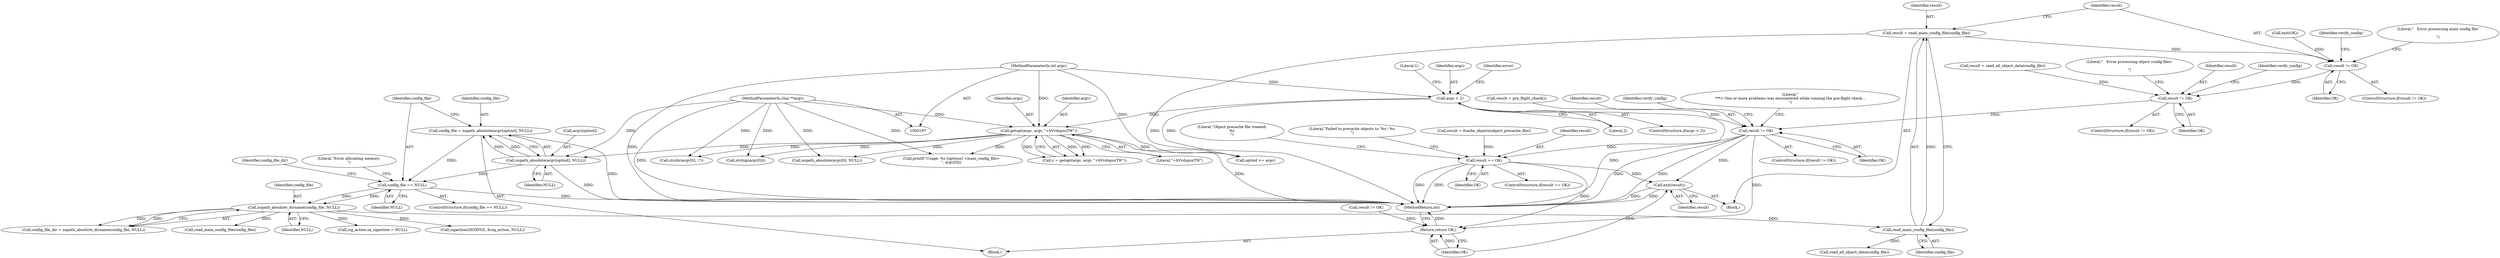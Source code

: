 digraph "0_nagioscore_1b197346d490df2e2d3b1dcce5ac6134ad0c8752@API" {
"1000500" [label="(Call,result = read_main_config_file(config_file))"];
"1000502" [label="(Call,read_main_config_file(config_file))"];
"1000457" [label="(Call,nspath_absolute_dirname(config_file, NULL))"];
"1000447" [label="(Call,config_file == NULL)"];
"1000439" [label="(Call,config_file = nspath_absolute(argv[optind], NULL))"];
"1000441" [label="(Call,nspath_absolute(argv[optind], NULL))"];
"1000257" [label="(Call,getopt(argc, argv, \"+hVvdspuxTW\"))"];
"1000246" [label="(Call,argc < 2)"];
"1000198" [label="(MethodParameterIn,int argc)"];
"1000199" [label="(MethodParameterIn,char **argv)"];
"1000505" [label="(Call,result != OK)"];
"1000547" [label="(Call,result != OK)"];
"1000599" [label="(Call,result != OK)"];
"1000653" [label="(Call,result == OK)"];
"1000675" [label="(Call,exit(result))"];
"1001237" [label="(Return,return OK;)"];
"1000604" [label="(Literal,\"\n***> One or more problems was encountered while running the pre-flight check...\n\")"];
"1000441" [label="(Call,nspath_absolute(argv[optind], NULL))"];
"1000199" [label="(MethodParameterIn,char **argv)"];
"1000457" [label="(Call,nspath_absolute_dirname(config_file, NULL))"];
"1000500" [label="(Call,result = read_main_config_file(config_file))"];
"1000680" [label="(Call,strchr(argv[0], '/'))"];
"1000253" [label="(Literal,1)"];
"1000255" [label="(Call,c = getopt(argc, argv, \"+hVvdspuxTW\"))"];
"1000675" [label="(Call,exit(result))"];
"1000663" [label="(Literal,\"Failed to precache objects to '%s': %s\n\")"];
"1000676" [label="(Identifier,result)"];
"1000687" [label="(Call,nspath_absolute(argv[0], NULL))"];
"1000440" [label="(Identifier,config_file)"];
"1000200" [label="(Block,)"];
"1000246" [label="(Call,argc < 2)"];
"1000482" [label="(Call,sigaction(SIGXFSZ, &sig_action, NULL))"];
"1000552" [label="(Literal,\"   Error processing object config files!\n\n\")"];
"1000658" [label="(Literal,\"Object precache file created:\n%s\n\")"];
"1000510" [label="(Literal,\"   Error processing main config file!\n\n\")"];
"1000245" [label="(ControlStructure,if(argc < 2))"];
"1000447" [label="(Call,config_file == NULL)"];
"1000455" [label="(Call,config_file_dir = nspath_absolute_dirname(config_file, NULL))"];
"1000598" [label="(ControlStructure,if(result != OK))"];
"1000599" [label="(Call,result != OK)"];
"1001237" [label="(Return,return OK;)"];
"1001238" [label="(Identifier,OK)"];
"1000748" [label="(Call,read_main_config_file(config_file))"];
"1000546" [label="(ControlStructure,if(result != OK))"];
"1000646" [label="(Call,result = fcache_objects(object_precache_file))"];
"1000695" [label="(Call,strdup(argv[0]))"];
"1000258" [label="(Identifier,argc)"];
"1000544" [label="(Call,read_all_object_data(config_file))"];
"1000398" [label="(Call,printf(\"Usage: %s [options] <main_config_file>\n\", argv[0]))"];
"1000504" [label="(ControlStructure,if(result != OK))"];
"1001239" [label="(MethodReturn,int)"];
"1000514" [label="(Identifier,verify_config)"];
"1000548" [label="(Identifier,result)"];
"1000448" [label="(Identifier,config_file)"];
"1000589" [label="(Identifier,verify_config)"];
"1000653" [label="(Call,result == OK)"];
"1000247" [label="(Identifier,argc)"];
"1000380" [label="(Call,exit(OK))"];
"1000503" [label="(Identifier,config_file)"];
"1000446" [label="(ControlStructure,if(config_file == NULL))"];
"1000260" [label="(Literal,\"+hVvdspuxTW\")"];
"1000442" [label="(Call,argv[optind])"];
"1000595" [label="(Call,result = pre_flight_check())"];
"1000542" [label="(Call,result = read_all_object_data(config_file))"];
"1000655" [label="(Identifier,OK)"];
"1000456" [label="(Identifier,config_file_dir)"];
"1000198" [label="(MethodParameterIn,int argc)"];
"1000248" [label="(Literal,2)"];
"1000383" [label="(Call,optind >= argc)"];
"1000458" [label="(Identifier,config_file)"];
"1000601" [label="(Identifier,OK)"];
"1000549" [label="(Identifier,OK)"];
"1000506" [label="(Identifier,result)"];
"1000507" [label="(Identifier,OK)"];
"1000547" [label="(Call,result != OK)"];
"1000259" [label="(Identifier,argv)"];
"1000493" [label="(Block,)"];
"1000449" [label="(Identifier,NULL)"];
"1000652" [label="(ControlStructure,if(result == OK))"];
"1000501" [label="(Identifier,result)"];
"1000257" [label="(Call,getopt(argc, argv, \"+hVvdspuxTW\"))"];
"1000439" [label="(Call,config_file = nspath_absolute(argv[optind], NULL))"];
"1000445" [label="(Identifier,NULL)"];
"1000452" [label="(Literal,\"Error allocating memory.\n\")"];
"1000250" [label="(Identifier,error)"];
"1000654" [label="(Identifier,result)"];
"1001024" [label="(Call,result != OK)"];
"1000600" [label="(Identifier,result)"];
"1000622" [label="(Identifier,verify_config)"];
"1000459" [label="(Identifier,NULL)"];
"1000460" [label="(Call,sig_action.sa_sigaction = NULL)"];
"1000505" [label="(Call,result != OK)"];
"1000502" [label="(Call,read_main_config_file(config_file))"];
"1000500" -> "1000493"  [label="AST: "];
"1000500" -> "1000502"  [label="CFG: "];
"1000501" -> "1000500"  [label="AST: "];
"1000502" -> "1000500"  [label="AST: "];
"1000506" -> "1000500"  [label="CFG: "];
"1000500" -> "1001239"  [label="DDG: "];
"1000502" -> "1000500"  [label="DDG: "];
"1000500" -> "1000505"  [label="DDG: "];
"1000502" -> "1000503"  [label="CFG: "];
"1000503" -> "1000502"  [label="AST: "];
"1000457" -> "1000502"  [label="DDG: "];
"1000502" -> "1000544"  [label="DDG: "];
"1000457" -> "1000455"  [label="AST: "];
"1000457" -> "1000459"  [label="CFG: "];
"1000458" -> "1000457"  [label="AST: "];
"1000459" -> "1000457"  [label="AST: "];
"1000455" -> "1000457"  [label="CFG: "];
"1000457" -> "1000455"  [label="DDG: "];
"1000457" -> "1000455"  [label="DDG: "];
"1000447" -> "1000457"  [label="DDG: "];
"1000447" -> "1000457"  [label="DDG: "];
"1000457" -> "1000460"  [label="DDG: "];
"1000457" -> "1000482"  [label="DDG: "];
"1000457" -> "1000748"  [label="DDG: "];
"1000447" -> "1000446"  [label="AST: "];
"1000447" -> "1000449"  [label="CFG: "];
"1000448" -> "1000447"  [label="AST: "];
"1000449" -> "1000447"  [label="AST: "];
"1000452" -> "1000447"  [label="CFG: "];
"1000456" -> "1000447"  [label="CFG: "];
"1000447" -> "1001239"  [label="DDG: "];
"1000439" -> "1000447"  [label="DDG: "];
"1000441" -> "1000447"  [label="DDG: "];
"1000439" -> "1000200"  [label="AST: "];
"1000439" -> "1000441"  [label="CFG: "];
"1000440" -> "1000439"  [label="AST: "];
"1000441" -> "1000439"  [label="AST: "];
"1000448" -> "1000439"  [label="CFG: "];
"1000439" -> "1001239"  [label="DDG: "];
"1000441" -> "1000439"  [label="DDG: "];
"1000441" -> "1000439"  [label="DDG: "];
"1000441" -> "1000445"  [label="CFG: "];
"1000442" -> "1000441"  [label="AST: "];
"1000445" -> "1000441"  [label="AST: "];
"1000441" -> "1001239"  [label="DDG: "];
"1000257" -> "1000441"  [label="DDG: "];
"1000199" -> "1000441"  [label="DDG: "];
"1000257" -> "1000255"  [label="AST: "];
"1000257" -> "1000260"  [label="CFG: "];
"1000258" -> "1000257"  [label="AST: "];
"1000259" -> "1000257"  [label="AST: "];
"1000260" -> "1000257"  [label="AST: "];
"1000255" -> "1000257"  [label="CFG: "];
"1000257" -> "1001239"  [label="DDG: "];
"1000257" -> "1000255"  [label="DDG: "];
"1000257" -> "1000255"  [label="DDG: "];
"1000257" -> "1000255"  [label="DDG: "];
"1000246" -> "1000257"  [label="DDG: "];
"1000198" -> "1000257"  [label="DDG: "];
"1000199" -> "1000257"  [label="DDG: "];
"1000257" -> "1000383"  [label="DDG: "];
"1000257" -> "1000398"  [label="DDG: "];
"1000257" -> "1000680"  [label="DDG: "];
"1000257" -> "1000687"  [label="DDG: "];
"1000257" -> "1000695"  [label="DDG: "];
"1000246" -> "1000245"  [label="AST: "];
"1000246" -> "1000248"  [label="CFG: "];
"1000247" -> "1000246"  [label="AST: "];
"1000248" -> "1000246"  [label="AST: "];
"1000250" -> "1000246"  [label="CFG: "];
"1000253" -> "1000246"  [label="CFG: "];
"1000246" -> "1001239"  [label="DDG: "];
"1000198" -> "1000246"  [label="DDG: "];
"1000246" -> "1000383"  [label="DDG: "];
"1000198" -> "1000197"  [label="AST: "];
"1000198" -> "1001239"  [label="DDG: "];
"1000198" -> "1000383"  [label="DDG: "];
"1000199" -> "1000197"  [label="AST: "];
"1000199" -> "1001239"  [label="DDG: "];
"1000199" -> "1000398"  [label="DDG: "];
"1000199" -> "1000680"  [label="DDG: "];
"1000199" -> "1000687"  [label="DDG: "];
"1000199" -> "1000695"  [label="DDG: "];
"1000505" -> "1000504"  [label="AST: "];
"1000505" -> "1000507"  [label="CFG: "];
"1000506" -> "1000505"  [label="AST: "];
"1000507" -> "1000505"  [label="AST: "];
"1000510" -> "1000505"  [label="CFG: "];
"1000514" -> "1000505"  [label="CFG: "];
"1000380" -> "1000505"  [label="DDG: "];
"1000505" -> "1000547"  [label="DDG: "];
"1000547" -> "1000546"  [label="AST: "];
"1000547" -> "1000549"  [label="CFG: "];
"1000548" -> "1000547"  [label="AST: "];
"1000549" -> "1000547"  [label="AST: "];
"1000552" -> "1000547"  [label="CFG: "];
"1000589" -> "1000547"  [label="CFG: "];
"1000542" -> "1000547"  [label="DDG: "];
"1000547" -> "1000599"  [label="DDG: "];
"1000599" -> "1000598"  [label="AST: "];
"1000599" -> "1000601"  [label="CFG: "];
"1000600" -> "1000599"  [label="AST: "];
"1000601" -> "1000599"  [label="AST: "];
"1000604" -> "1000599"  [label="CFG: "];
"1000622" -> "1000599"  [label="CFG: "];
"1000599" -> "1001239"  [label="DDG: "];
"1000599" -> "1001239"  [label="DDG: "];
"1000595" -> "1000599"  [label="DDG: "];
"1000599" -> "1000653"  [label="DDG: "];
"1000599" -> "1000675"  [label="DDG: "];
"1000599" -> "1001237"  [label="DDG: "];
"1000653" -> "1000652"  [label="AST: "];
"1000653" -> "1000655"  [label="CFG: "];
"1000654" -> "1000653"  [label="AST: "];
"1000655" -> "1000653"  [label="AST: "];
"1000658" -> "1000653"  [label="CFG: "];
"1000663" -> "1000653"  [label="CFG: "];
"1000653" -> "1001239"  [label="DDG: "];
"1000653" -> "1001239"  [label="DDG: "];
"1000646" -> "1000653"  [label="DDG: "];
"1000653" -> "1000675"  [label="DDG: "];
"1000653" -> "1001237"  [label="DDG: "];
"1000675" -> "1000493"  [label="AST: "];
"1000675" -> "1000676"  [label="CFG: "];
"1000676" -> "1000675"  [label="AST: "];
"1001238" -> "1000675"  [label="CFG: "];
"1000675" -> "1001239"  [label="DDG: "];
"1000675" -> "1001239"  [label="DDG: "];
"1001237" -> "1000200"  [label="AST: "];
"1001237" -> "1001238"  [label="CFG: "];
"1001238" -> "1001237"  [label="AST: "];
"1001239" -> "1001237"  [label="CFG: "];
"1001237" -> "1001239"  [label="DDG: "];
"1001238" -> "1001237"  [label="DDG: "];
"1001024" -> "1001237"  [label="DDG: "];
}
